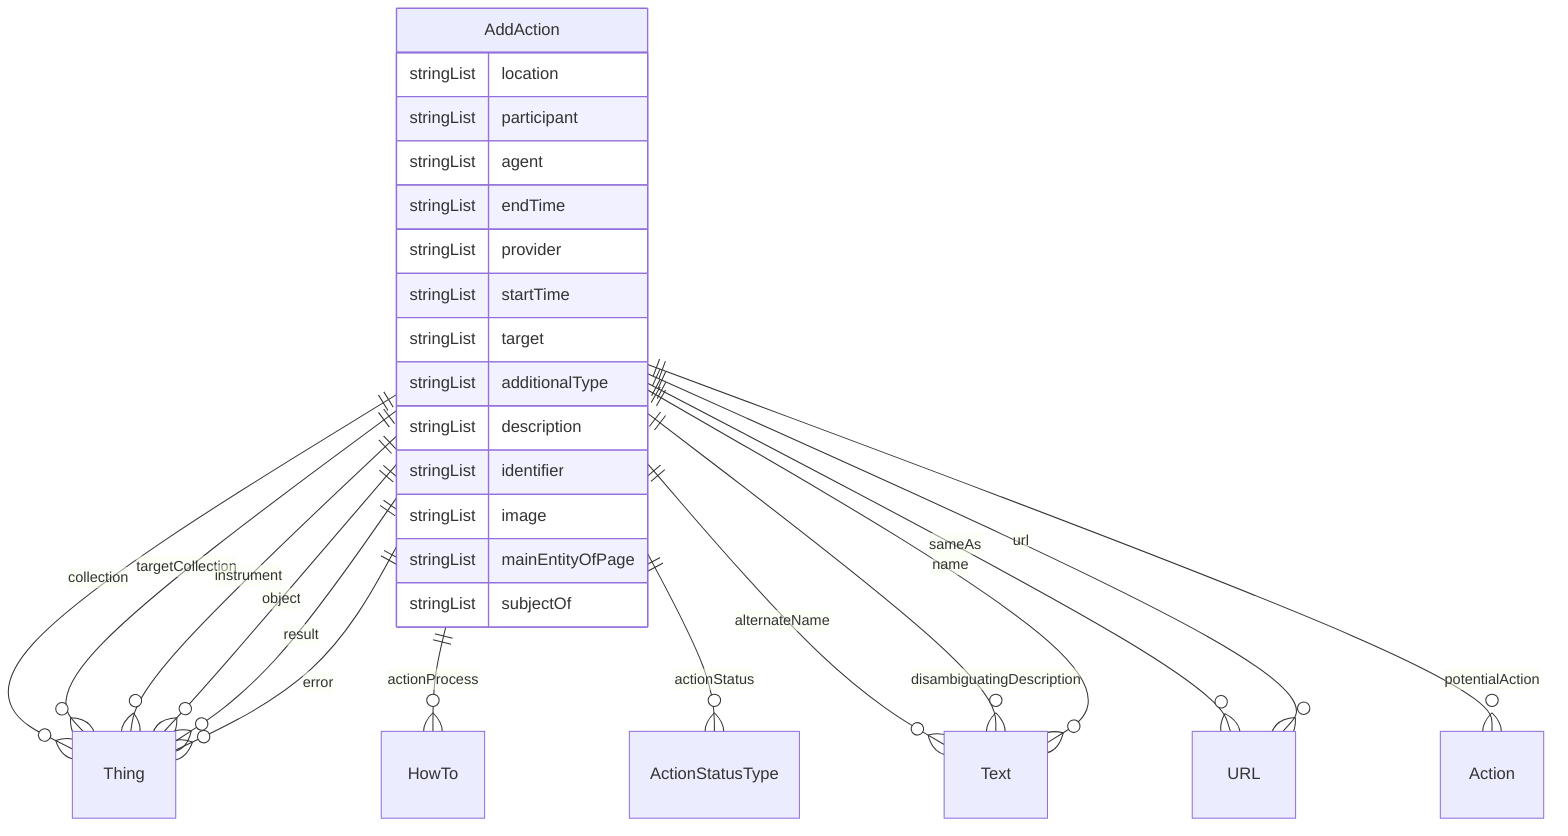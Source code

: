 erDiagram
AddAction {
    stringList location  
    stringList participant  
    stringList agent  
    stringList endTime  
    stringList provider  
    stringList startTime  
    stringList target  
    stringList additionalType  
    stringList description  
    stringList identifier  
    stringList image  
    stringList mainEntityOfPage  
    stringList subjectOf  
}

AddAction ||--}o Thing : "collection"
AddAction ||--}o Thing : "targetCollection"
AddAction ||--}o Thing : "instrument"
AddAction ||--}o Thing : "object"
AddAction ||--}o Thing : "result"
AddAction ||--}o HowTo : "actionProcess"
AddAction ||--}o ActionStatusType : "actionStatus"
AddAction ||--}o Thing : "error"
AddAction ||--}o Text : "alternateName"
AddAction ||--}o Text : "disambiguatingDescription"
AddAction ||--}o Text : "name"
AddAction ||--}o URL : "sameAs"
AddAction ||--}o Action : "potentialAction"
AddAction ||--}o URL : "url"